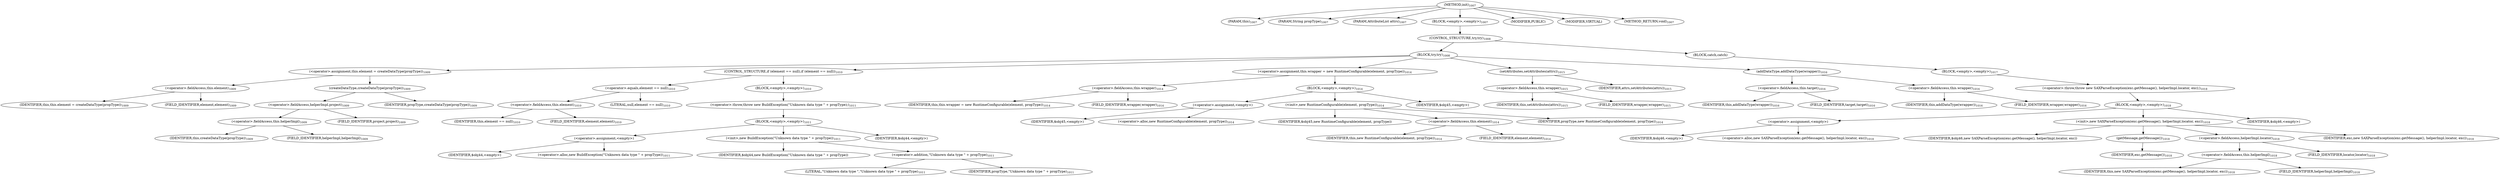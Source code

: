 digraph "init" {  
"1969" [label = <(METHOD,init)<SUB>1007</SUB>> ]
"1970" [label = <(PARAM,this)<SUB>1007</SUB>> ]
"1971" [label = <(PARAM,String propType)<SUB>1007</SUB>> ]
"1972" [label = <(PARAM,AttributeList attrs)<SUB>1007</SUB>> ]
"1973" [label = <(BLOCK,&lt;empty&gt;,&lt;empty&gt;)<SUB>1007</SUB>> ]
"1974" [label = <(CONTROL_STRUCTURE,try,try)<SUB>1008</SUB>> ]
"1975" [label = <(BLOCK,try,try)<SUB>1008</SUB>> ]
"1976" [label = <(&lt;operator&gt;.assignment,this.element = createDataType(propType))<SUB>1009</SUB>> ]
"1977" [label = <(&lt;operator&gt;.fieldAccess,this.element)<SUB>1009</SUB>> ]
"1978" [label = <(IDENTIFIER,this,this.element = createDataType(propType))<SUB>1009</SUB>> ]
"1979" [label = <(FIELD_IDENTIFIER,element,element)<SUB>1009</SUB>> ]
"1980" [label = <(createDataType,createDataType(propType))<SUB>1009</SUB>> ]
"1981" [label = <(&lt;operator&gt;.fieldAccess,helperImpl.project)<SUB>1009</SUB>> ]
"1982" [label = <(&lt;operator&gt;.fieldAccess,this.helperImpl)<SUB>1009</SUB>> ]
"1983" [label = <(IDENTIFIER,this,createDataType(propType))<SUB>1009</SUB>> ]
"1984" [label = <(FIELD_IDENTIFIER,helperImpl,helperImpl)<SUB>1009</SUB>> ]
"1985" [label = <(FIELD_IDENTIFIER,project,project)<SUB>1009</SUB>> ]
"1986" [label = <(IDENTIFIER,propType,createDataType(propType))<SUB>1009</SUB>> ]
"1987" [label = <(CONTROL_STRUCTURE,if (element == null),if (element == null))<SUB>1010</SUB>> ]
"1988" [label = <(&lt;operator&gt;.equals,element == null)<SUB>1010</SUB>> ]
"1989" [label = <(&lt;operator&gt;.fieldAccess,this.element)<SUB>1010</SUB>> ]
"1990" [label = <(IDENTIFIER,this,element == null)<SUB>1010</SUB>> ]
"1991" [label = <(FIELD_IDENTIFIER,element,element)<SUB>1010</SUB>> ]
"1992" [label = <(LITERAL,null,element == null)<SUB>1010</SUB>> ]
"1993" [label = <(BLOCK,&lt;empty&gt;,&lt;empty&gt;)<SUB>1010</SUB>> ]
"1994" [label = <(&lt;operator&gt;.throw,throw new BuildException(&quot;Unknown data type &quot; + propType);)<SUB>1011</SUB>> ]
"1995" [label = <(BLOCK,&lt;empty&gt;,&lt;empty&gt;)<SUB>1011</SUB>> ]
"1996" [label = <(&lt;operator&gt;.assignment,&lt;empty&gt;)> ]
"1997" [label = <(IDENTIFIER,$obj44,&lt;empty&gt;)> ]
"1998" [label = <(&lt;operator&gt;.alloc,new BuildException(&quot;Unknown data type &quot; + propType))<SUB>1011</SUB>> ]
"1999" [label = <(&lt;init&gt;,new BuildException(&quot;Unknown data type &quot; + propType))<SUB>1011</SUB>> ]
"2000" [label = <(IDENTIFIER,$obj44,new BuildException(&quot;Unknown data type &quot; + propType))> ]
"2001" [label = <(&lt;operator&gt;.addition,&quot;Unknown data type &quot; + propType)<SUB>1011</SUB>> ]
"2002" [label = <(LITERAL,&quot;Unknown data type &quot;,&quot;Unknown data type &quot; + propType)<SUB>1011</SUB>> ]
"2003" [label = <(IDENTIFIER,propType,&quot;Unknown data type &quot; + propType)<SUB>1011</SUB>> ]
"2004" [label = <(IDENTIFIER,$obj44,&lt;empty&gt;)> ]
"2005" [label = <(&lt;operator&gt;.assignment,this.wrapper = new RuntimeConfigurable(element, propType))<SUB>1014</SUB>> ]
"2006" [label = <(&lt;operator&gt;.fieldAccess,this.wrapper)<SUB>1014</SUB>> ]
"2007" [label = <(IDENTIFIER,this,this.wrapper = new RuntimeConfigurable(element, propType))<SUB>1014</SUB>> ]
"2008" [label = <(FIELD_IDENTIFIER,wrapper,wrapper)<SUB>1014</SUB>> ]
"2009" [label = <(BLOCK,&lt;empty&gt;,&lt;empty&gt;)<SUB>1014</SUB>> ]
"2010" [label = <(&lt;operator&gt;.assignment,&lt;empty&gt;)> ]
"2011" [label = <(IDENTIFIER,$obj45,&lt;empty&gt;)> ]
"2012" [label = <(&lt;operator&gt;.alloc,new RuntimeConfigurable(element, propType))<SUB>1014</SUB>> ]
"2013" [label = <(&lt;init&gt;,new RuntimeConfigurable(element, propType))<SUB>1014</SUB>> ]
"2014" [label = <(IDENTIFIER,$obj45,new RuntimeConfigurable(element, propType))> ]
"2015" [label = <(&lt;operator&gt;.fieldAccess,this.element)<SUB>1014</SUB>> ]
"2016" [label = <(IDENTIFIER,this,new RuntimeConfigurable(element, propType))<SUB>1014</SUB>> ]
"2017" [label = <(FIELD_IDENTIFIER,element,element)<SUB>1014</SUB>> ]
"2018" [label = <(IDENTIFIER,propType,new RuntimeConfigurable(element, propType))<SUB>1014</SUB>> ]
"2019" [label = <(IDENTIFIER,$obj45,&lt;empty&gt;)> ]
"2020" [label = <(setAttributes,setAttributes(attrs))<SUB>1015</SUB>> ]
"2021" [label = <(&lt;operator&gt;.fieldAccess,this.wrapper)<SUB>1015</SUB>> ]
"2022" [label = <(IDENTIFIER,this,setAttributes(attrs))<SUB>1015</SUB>> ]
"2023" [label = <(FIELD_IDENTIFIER,wrapper,wrapper)<SUB>1015</SUB>> ]
"2024" [label = <(IDENTIFIER,attrs,setAttributes(attrs))<SUB>1015</SUB>> ]
"2025" [label = <(addDataType,addDataType(wrapper))<SUB>1016</SUB>> ]
"2026" [label = <(&lt;operator&gt;.fieldAccess,this.target)<SUB>1016</SUB>> ]
"2027" [label = <(IDENTIFIER,this,addDataType(wrapper))<SUB>1016</SUB>> ]
"2028" [label = <(FIELD_IDENTIFIER,target,target)<SUB>1016</SUB>> ]
"2029" [label = <(&lt;operator&gt;.fieldAccess,this.wrapper)<SUB>1016</SUB>> ]
"2030" [label = <(IDENTIFIER,this,addDataType(wrapper))<SUB>1016</SUB>> ]
"2031" [label = <(FIELD_IDENTIFIER,wrapper,wrapper)<SUB>1016</SUB>> ]
"2032" [label = <(BLOCK,catch,catch)> ]
"2033" [label = <(BLOCK,&lt;empty&gt;,&lt;empty&gt;)<SUB>1017</SUB>> ]
"2034" [label = <(&lt;operator&gt;.throw,throw new SAXParseException(exc.getMessage(), helperImpl.locator, exc);)<SUB>1018</SUB>> ]
"2035" [label = <(BLOCK,&lt;empty&gt;,&lt;empty&gt;)<SUB>1018</SUB>> ]
"2036" [label = <(&lt;operator&gt;.assignment,&lt;empty&gt;)> ]
"2037" [label = <(IDENTIFIER,$obj46,&lt;empty&gt;)> ]
"2038" [label = <(&lt;operator&gt;.alloc,new SAXParseException(exc.getMessage(), helperImpl.locator, exc))<SUB>1018</SUB>> ]
"2039" [label = <(&lt;init&gt;,new SAXParseException(exc.getMessage(), helperImpl.locator, exc))<SUB>1018</SUB>> ]
"2040" [label = <(IDENTIFIER,$obj46,new SAXParseException(exc.getMessage(), helperImpl.locator, exc))> ]
"2041" [label = <(getMessage,getMessage())<SUB>1018</SUB>> ]
"2042" [label = <(IDENTIFIER,exc,getMessage())<SUB>1018</SUB>> ]
"2043" [label = <(&lt;operator&gt;.fieldAccess,helperImpl.locator)<SUB>1018</SUB>> ]
"2044" [label = <(&lt;operator&gt;.fieldAccess,this.helperImpl)<SUB>1018</SUB>> ]
"2045" [label = <(IDENTIFIER,this,new SAXParseException(exc.getMessage(), helperImpl.locator, exc))<SUB>1018</SUB>> ]
"2046" [label = <(FIELD_IDENTIFIER,helperImpl,helperImpl)<SUB>1018</SUB>> ]
"2047" [label = <(FIELD_IDENTIFIER,locator,locator)<SUB>1018</SUB>> ]
"2048" [label = <(IDENTIFIER,exc,new SAXParseException(exc.getMessage(), helperImpl.locator, exc))<SUB>1018</SUB>> ]
"2049" [label = <(IDENTIFIER,$obj46,&lt;empty&gt;)> ]
"2050" [label = <(MODIFIER,PUBLIC)> ]
"2051" [label = <(MODIFIER,VIRTUAL)> ]
"2052" [label = <(METHOD_RETURN,void)<SUB>1007</SUB>> ]
  "1969" -> "1970" 
  "1969" -> "1971" 
  "1969" -> "1972" 
  "1969" -> "1973" 
  "1969" -> "2050" 
  "1969" -> "2051" 
  "1969" -> "2052" 
  "1973" -> "1974" 
  "1974" -> "1975" 
  "1974" -> "2032" 
  "1975" -> "1976" 
  "1975" -> "1987" 
  "1975" -> "2005" 
  "1975" -> "2020" 
  "1975" -> "2025" 
  "1976" -> "1977" 
  "1976" -> "1980" 
  "1977" -> "1978" 
  "1977" -> "1979" 
  "1980" -> "1981" 
  "1980" -> "1986" 
  "1981" -> "1982" 
  "1981" -> "1985" 
  "1982" -> "1983" 
  "1982" -> "1984" 
  "1987" -> "1988" 
  "1987" -> "1993" 
  "1988" -> "1989" 
  "1988" -> "1992" 
  "1989" -> "1990" 
  "1989" -> "1991" 
  "1993" -> "1994" 
  "1994" -> "1995" 
  "1995" -> "1996" 
  "1995" -> "1999" 
  "1995" -> "2004" 
  "1996" -> "1997" 
  "1996" -> "1998" 
  "1999" -> "2000" 
  "1999" -> "2001" 
  "2001" -> "2002" 
  "2001" -> "2003" 
  "2005" -> "2006" 
  "2005" -> "2009" 
  "2006" -> "2007" 
  "2006" -> "2008" 
  "2009" -> "2010" 
  "2009" -> "2013" 
  "2009" -> "2019" 
  "2010" -> "2011" 
  "2010" -> "2012" 
  "2013" -> "2014" 
  "2013" -> "2015" 
  "2013" -> "2018" 
  "2015" -> "2016" 
  "2015" -> "2017" 
  "2020" -> "2021" 
  "2020" -> "2024" 
  "2021" -> "2022" 
  "2021" -> "2023" 
  "2025" -> "2026" 
  "2025" -> "2029" 
  "2026" -> "2027" 
  "2026" -> "2028" 
  "2029" -> "2030" 
  "2029" -> "2031" 
  "2032" -> "2033" 
  "2033" -> "2034" 
  "2034" -> "2035" 
  "2035" -> "2036" 
  "2035" -> "2039" 
  "2035" -> "2049" 
  "2036" -> "2037" 
  "2036" -> "2038" 
  "2039" -> "2040" 
  "2039" -> "2041" 
  "2039" -> "2043" 
  "2039" -> "2048" 
  "2041" -> "2042" 
  "2043" -> "2044" 
  "2043" -> "2047" 
  "2044" -> "2045" 
  "2044" -> "2046" 
}

